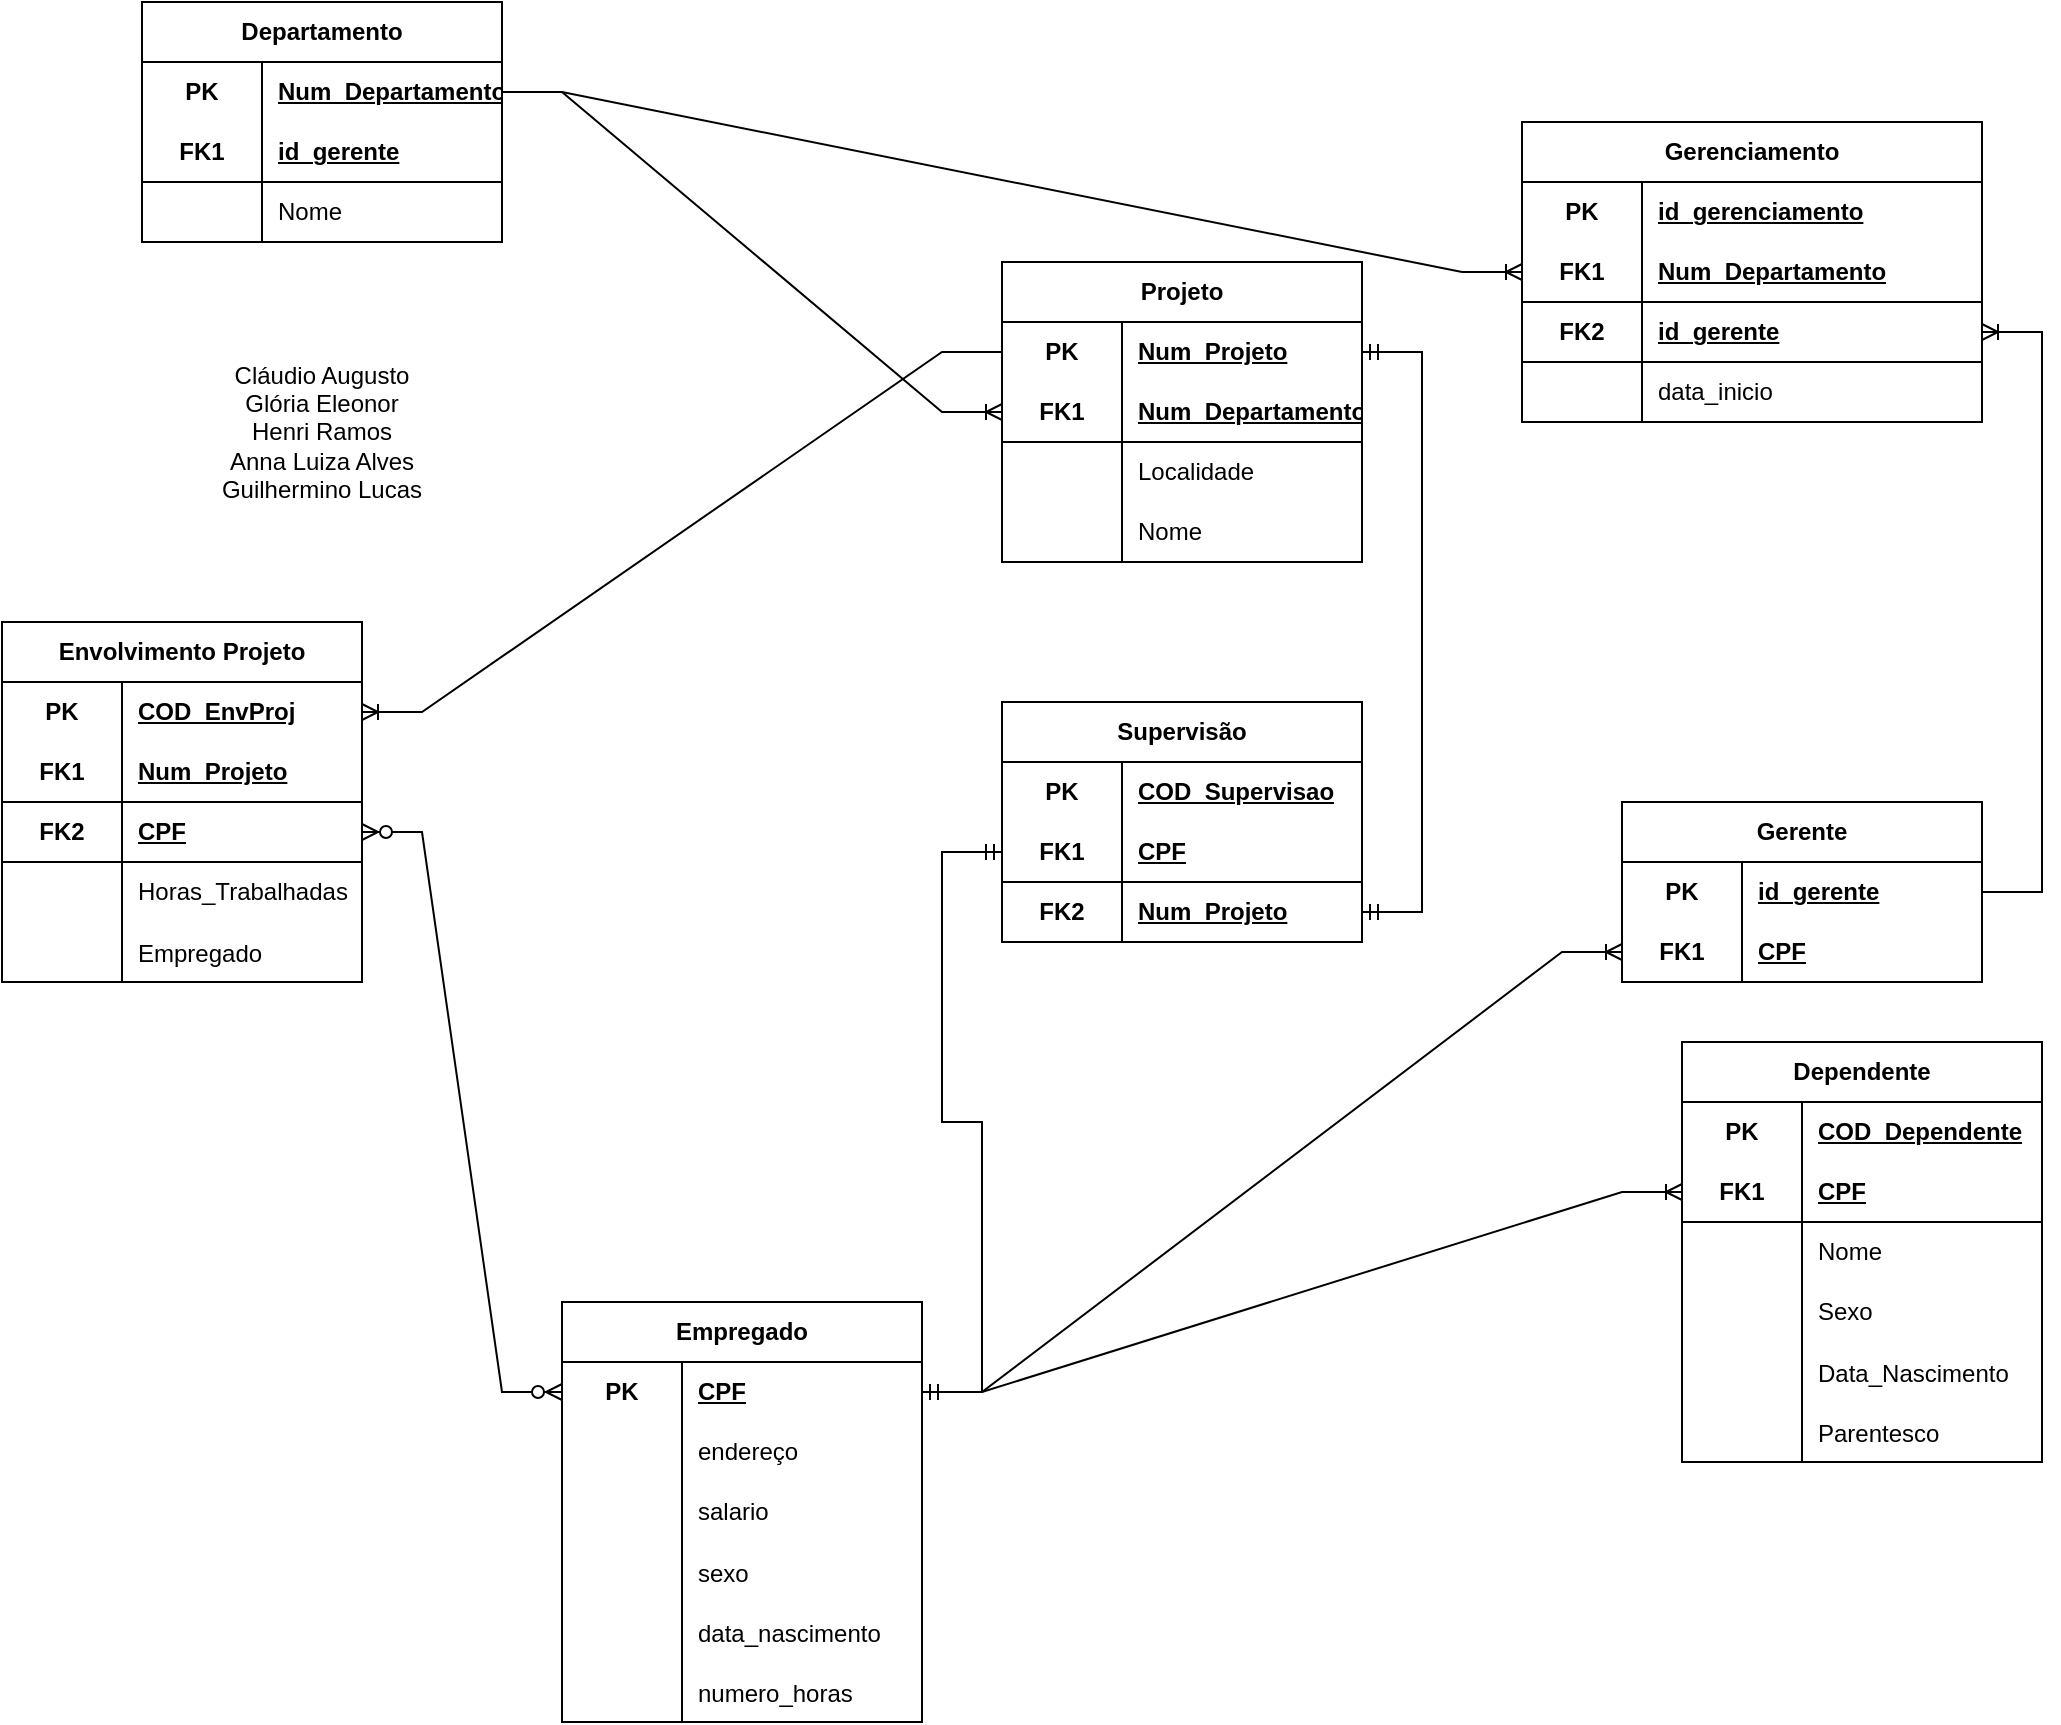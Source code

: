 <mxfile version="24.0.6" type="github">
  <diagram id="R2lEEEUBdFMjLlhIrx00" name="Page-1">
    <mxGraphModel dx="2156" dy="691" grid="1" gridSize="10" guides="1" tooltips="1" connect="1" arrows="1" fold="1" page="1" pageScale="1" pageWidth="850" pageHeight="1100" math="0" shadow="0" extFonts="Permanent Marker^https://fonts.googleapis.com/css?family=Permanent+Marker">
      <root>
        <mxCell id="0" />
        <mxCell id="1" parent="0" />
        <mxCell id="J7LUcV4hnZ9djf6erIbL-31" value="Empregado" style="shape=table;startSize=30;container=1;collapsible=1;childLayout=tableLayout;fixedRows=1;rowLines=0;fontStyle=1;align=center;resizeLast=1;html=1;whiteSpace=wrap;" parent="1" vertex="1">
          <mxGeometry x="80" y="680" width="180" height="210" as="geometry" />
        </mxCell>
        <mxCell id="J7LUcV4hnZ9djf6erIbL-32" value="" style="shape=tableRow;horizontal=0;startSize=0;swimlaneHead=0;swimlaneBody=0;fillColor=none;collapsible=0;dropTarget=0;points=[[0,0.5],[1,0.5]];portConstraint=eastwest;top=0;left=0;right=0;bottom=0;html=1;" parent="J7LUcV4hnZ9djf6erIbL-31" vertex="1">
          <mxGeometry y="30" width="180" height="30" as="geometry" />
        </mxCell>
        <mxCell id="J7LUcV4hnZ9djf6erIbL-33" value="PK" style="shape=partialRectangle;connectable=0;fillColor=none;top=0;left=0;bottom=0;right=0;fontStyle=1;overflow=hidden;html=1;whiteSpace=wrap;" parent="J7LUcV4hnZ9djf6erIbL-32" vertex="1">
          <mxGeometry width="60" height="30" as="geometry">
            <mxRectangle width="60" height="30" as="alternateBounds" />
          </mxGeometry>
        </mxCell>
        <mxCell id="J7LUcV4hnZ9djf6erIbL-34" value="CPF" style="shape=partialRectangle;connectable=0;fillColor=none;top=0;left=0;bottom=0;right=0;align=left;spacingLeft=6;fontStyle=5;overflow=hidden;html=1;whiteSpace=wrap;" parent="J7LUcV4hnZ9djf6erIbL-32" vertex="1">
          <mxGeometry x="60" width="120" height="30" as="geometry">
            <mxRectangle width="120" height="30" as="alternateBounds" />
          </mxGeometry>
        </mxCell>
        <mxCell id="J7LUcV4hnZ9djf6erIbL-38" value="" style="shape=tableRow;horizontal=0;startSize=0;swimlaneHead=0;swimlaneBody=0;fillColor=none;collapsible=0;dropTarget=0;points=[[0,0.5],[1,0.5]];portConstraint=eastwest;top=0;left=0;right=0;bottom=0;html=1;" parent="J7LUcV4hnZ9djf6erIbL-31" vertex="1">
          <mxGeometry y="60" width="180" height="30" as="geometry" />
        </mxCell>
        <mxCell id="J7LUcV4hnZ9djf6erIbL-39" value="" style="shape=partialRectangle;connectable=0;fillColor=none;top=0;left=0;bottom=0;right=0;editable=1;overflow=hidden;html=1;whiteSpace=wrap;" parent="J7LUcV4hnZ9djf6erIbL-38" vertex="1">
          <mxGeometry width="60" height="30" as="geometry">
            <mxRectangle width="60" height="30" as="alternateBounds" />
          </mxGeometry>
        </mxCell>
        <mxCell id="J7LUcV4hnZ9djf6erIbL-40" value="endereço" style="shape=partialRectangle;connectable=0;fillColor=none;top=0;left=0;bottom=0;right=0;align=left;spacingLeft=6;overflow=hidden;html=1;whiteSpace=wrap;" parent="J7LUcV4hnZ9djf6erIbL-38" vertex="1">
          <mxGeometry x="60" width="120" height="30" as="geometry">
            <mxRectangle width="120" height="30" as="alternateBounds" />
          </mxGeometry>
        </mxCell>
        <mxCell id="J7LUcV4hnZ9djf6erIbL-41" value="" style="shape=tableRow;horizontal=0;startSize=0;swimlaneHead=0;swimlaneBody=0;fillColor=none;collapsible=0;dropTarget=0;points=[[0,0.5],[1,0.5]];portConstraint=eastwest;top=0;left=0;right=0;bottom=0;html=1;" parent="J7LUcV4hnZ9djf6erIbL-31" vertex="1">
          <mxGeometry y="90" width="180" height="30" as="geometry" />
        </mxCell>
        <mxCell id="J7LUcV4hnZ9djf6erIbL-42" value="" style="shape=partialRectangle;connectable=0;fillColor=none;top=0;left=0;bottom=0;right=0;editable=1;overflow=hidden;html=1;whiteSpace=wrap;" parent="J7LUcV4hnZ9djf6erIbL-41" vertex="1">
          <mxGeometry width="60" height="30" as="geometry">
            <mxRectangle width="60" height="30" as="alternateBounds" />
          </mxGeometry>
        </mxCell>
        <mxCell id="J7LUcV4hnZ9djf6erIbL-43" value="salario" style="shape=partialRectangle;connectable=0;fillColor=none;top=0;left=0;bottom=0;right=0;align=left;spacingLeft=6;overflow=hidden;html=1;whiteSpace=wrap;" parent="J7LUcV4hnZ9djf6erIbL-41" vertex="1">
          <mxGeometry x="60" width="120" height="30" as="geometry">
            <mxRectangle width="120" height="30" as="alternateBounds" />
          </mxGeometry>
        </mxCell>
        <mxCell id="J7LUcV4hnZ9djf6erIbL-45" value="" style="shape=tableRow;horizontal=0;startSize=0;swimlaneHead=0;swimlaneBody=0;fillColor=none;collapsible=0;dropTarget=0;points=[[0,0.5],[1,0.5]];portConstraint=eastwest;top=0;left=0;right=0;bottom=0;" parent="J7LUcV4hnZ9djf6erIbL-31" vertex="1">
          <mxGeometry y="120" width="180" height="30" as="geometry" />
        </mxCell>
        <mxCell id="J7LUcV4hnZ9djf6erIbL-46" value="" style="shape=partialRectangle;connectable=0;fillColor=none;top=0;left=0;bottom=0;right=0;editable=1;overflow=hidden;" parent="J7LUcV4hnZ9djf6erIbL-45" vertex="1">
          <mxGeometry width="60" height="30" as="geometry">
            <mxRectangle width="60" height="30" as="alternateBounds" />
          </mxGeometry>
        </mxCell>
        <mxCell id="J7LUcV4hnZ9djf6erIbL-47" value="sexo" style="shape=partialRectangle;connectable=0;fillColor=none;top=0;left=0;bottom=0;right=0;align=left;spacingLeft=6;overflow=hidden;" parent="J7LUcV4hnZ9djf6erIbL-45" vertex="1">
          <mxGeometry x="60" width="120" height="30" as="geometry">
            <mxRectangle width="120" height="30" as="alternateBounds" />
          </mxGeometry>
        </mxCell>
        <mxCell id="J7LUcV4hnZ9djf6erIbL-49" value="" style="shape=tableRow;horizontal=0;startSize=0;swimlaneHead=0;swimlaneBody=0;fillColor=none;collapsible=0;dropTarget=0;points=[[0,0.5],[1,0.5]];portConstraint=eastwest;top=0;left=0;right=0;bottom=0;" parent="J7LUcV4hnZ9djf6erIbL-31" vertex="1">
          <mxGeometry y="150" width="180" height="30" as="geometry" />
        </mxCell>
        <mxCell id="J7LUcV4hnZ9djf6erIbL-50" value="" style="shape=partialRectangle;connectable=0;fillColor=none;top=0;left=0;bottom=0;right=0;editable=1;overflow=hidden;" parent="J7LUcV4hnZ9djf6erIbL-49" vertex="1">
          <mxGeometry width="60" height="30" as="geometry">
            <mxRectangle width="60" height="30" as="alternateBounds" />
          </mxGeometry>
        </mxCell>
        <mxCell id="J7LUcV4hnZ9djf6erIbL-51" value="data_nascimento" style="shape=partialRectangle;connectable=0;fillColor=none;top=0;left=0;bottom=0;right=0;align=left;spacingLeft=6;overflow=hidden;" parent="J7LUcV4hnZ9djf6erIbL-49" vertex="1">
          <mxGeometry x="60" width="120" height="30" as="geometry">
            <mxRectangle width="120" height="30" as="alternateBounds" />
          </mxGeometry>
        </mxCell>
        <mxCell id="J7LUcV4hnZ9djf6erIbL-52" value="" style="shape=tableRow;horizontal=0;startSize=0;swimlaneHead=0;swimlaneBody=0;fillColor=none;collapsible=0;dropTarget=0;points=[[0,0.5],[1,0.5]];portConstraint=eastwest;top=0;left=0;right=0;bottom=0;" parent="J7LUcV4hnZ9djf6erIbL-31" vertex="1">
          <mxGeometry y="180" width="180" height="30" as="geometry" />
        </mxCell>
        <mxCell id="J7LUcV4hnZ9djf6erIbL-53" value="" style="shape=partialRectangle;connectable=0;fillColor=none;top=0;left=0;bottom=0;right=0;editable=1;overflow=hidden;" parent="J7LUcV4hnZ9djf6erIbL-52" vertex="1">
          <mxGeometry width="60" height="30" as="geometry">
            <mxRectangle width="60" height="30" as="alternateBounds" />
          </mxGeometry>
        </mxCell>
        <mxCell id="J7LUcV4hnZ9djf6erIbL-54" value="numero_horas" style="shape=partialRectangle;connectable=0;fillColor=none;top=0;left=0;bottom=0;right=0;align=left;spacingLeft=6;overflow=hidden;" parent="J7LUcV4hnZ9djf6erIbL-52" vertex="1">
          <mxGeometry x="60" width="120" height="30" as="geometry">
            <mxRectangle width="120" height="30" as="alternateBounds" />
          </mxGeometry>
        </mxCell>
        <mxCell id="J7LUcV4hnZ9djf6erIbL-55" value="Envolvimento Projeto" style="shape=table;startSize=30;container=1;collapsible=1;childLayout=tableLayout;fixedRows=1;rowLines=0;fontStyle=1;align=center;resizeLast=1;html=1;whiteSpace=wrap;" parent="1" vertex="1">
          <mxGeometry x="-200" y="340" width="180" height="180" as="geometry" />
        </mxCell>
        <mxCell id="J7LUcV4hnZ9djf6erIbL-56" value="" style="shape=tableRow;horizontal=0;startSize=0;swimlaneHead=0;swimlaneBody=0;fillColor=none;collapsible=0;dropTarget=0;points=[[0,0.5],[1,0.5]];portConstraint=eastwest;top=0;left=0;right=0;bottom=0;html=1;" parent="J7LUcV4hnZ9djf6erIbL-55" vertex="1">
          <mxGeometry y="30" width="180" height="30" as="geometry" />
        </mxCell>
        <mxCell id="J7LUcV4hnZ9djf6erIbL-57" value="PK" style="shape=partialRectangle;connectable=0;fillColor=none;top=0;left=0;bottom=0;right=0;fontStyle=1;overflow=hidden;html=1;whiteSpace=wrap;" parent="J7LUcV4hnZ9djf6erIbL-56" vertex="1">
          <mxGeometry width="60" height="30" as="geometry">
            <mxRectangle width="60" height="30" as="alternateBounds" />
          </mxGeometry>
        </mxCell>
        <mxCell id="J7LUcV4hnZ9djf6erIbL-58" value="COD_EnvProj" style="shape=partialRectangle;connectable=0;fillColor=none;top=0;left=0;bottom=0;right=0;align=left;spacingLeft=6;fontStyle=5;overflow=hidden;html=1;whiteSpace=wrap;" parent="J7LUcV4hnZ9djf6erIbL-56" vertex="1">
          <mxGeometry x="60" width="120" height="30" as="geometry">
            <mxRectangle width="120" height="30" as="alternateBounds" />
          </mxGeometry>
        </mxCell>
        <mxCell id="J7LUcV4hnZ9djf6erIbL-59" value="" style="shape=tableRow;horizontal=0;startSize=0;swimlaneHead=0;swimlaneBody=0;fillColor=none;collapsible=0;dropTarget=0;points=[[0,0.5],[1,0.5]];portConstraint=eastwest;top=0;left=0;right=0;bottom=1;html=1;" parent="J7LUcV4hnZ9djf6erIbL-55" vertex="1">
          <mxGeometry y="60" width="180" height="30" as="geometry" />
        </mxCell>
        <mxCell id="J7LUcV4hnZ9djf6erIbL-60" value="FK1" style="shape=partialRectangle;connectable=0;fillColor=none;top=0;left=0;bottom=0;right=0;fontStyle=1;overflow=hidden;html=1;whiteSpace=wrap;" parent="J7LUcV4hnZ9djf6erIbL-59" vertex="1">
          <mxGeometry width="60" height="30" as="geometry">
            <mxRectangle width="60" height="30" as="alternateBounds" />
          </mxGeometry>
        </mxCell>
        <mxCell id="J7LUcV4hnZ9djf6erIbL-61" value="Num_Projeto" style="shape=partialRectangle;connectable=0;fillColor=none;top=0;left=0;bottom=0;right=0;align=left;spacingLeft=6;fontStyle=5;overflow=hidden;html=1;whiteSpace=wrap;" parent="J7LUcV4hnZ9djf6erIbL-59" vertex="1">
          <mxGeometry x="60" width="120" height="30" as="geometry">
            <mxRectangle width="120" height="30" as="alternateBounds" />
          </mxGeometry>
        </mxCell>
        <mxCell id="n7DkDvc0o71bSvbC_cq6-25" value="" style="shape=tableRow;horizontal=0;startSize=0;swimlaneHead=0;swimlaneBody=0;fillColor=none;collapsible=0;dropTarget=0;points=[[0,0.5],[1,0.5]];portConstraint=eastwest;top=0;left=0;right=0;bottom=1;" vertex="1" parent="J7LUcV4hnZ9djf6erIbL-55">
          <mxGeometry y="90" width="180" height="30" as="geometry" />
        </mxCell>
        <mxCell id="n7DkDvc0o71bSvbC_cq6-26" value="FK2" style="shape=partialRectangle;connectable=0;fillColor=none;top=0;left=0;bottom=0;right=0;fontStyle=1;overflow=hidden;whiteSpace=wrap;html=1;" vertex="1" parent="n7DkDvc0o71bSvbC_cq6-25">
          <mxGeometry width="60" height="30" as="geometry">
            <mxRectangle width="60" height="30" as="alternateBounds" />
          </mxGeometry>
        </mxCell>
        <mxCell id="n7DkDvc0o71bSvbC_cq6-27" value="CPF" style="shape=partialRectangle;connectable=0;fillColor=none;top=0;left=0;bottom=0;right=0;align=left;spacingLeft=6;fontStyle=5;overflow=hidden;whiteSpace=wrap;html=1;" vertex="1" parent="n7DkDvc0o71bSvbC_cq6-25">
          <mxGeometry x="60" width="120" height="30" as="geometry">
            <mxRectangle width="120" height="30" as="alternateBounds" />
          </mxGeometry>
        </mxCell>
        <mxCell id="J7LUcV4hnZ9djf6erIbL-62" value="" style="shape=tableRow;horizontal=0;startSize=0;swimlaneHead=0;swimlaneBody=0;fillColor=none;collapsible=0;dropTarget=0;points=[[0,0.5],[1,0.5]];portConstraint=eastwest;top=0;left=0;right=0;bottom=0;html=1;" parent="J7LUcV4hnZ9djf6erIbL-55" vertex="1">
          <mxGeometry y="120" width="180" height="30" as="geometry" />
        </mxCell>
        <mxCell id="J7LUcV4hnZ9djf6erIbL-63" value="" style="shape=partialRectangle;connectable=0;fillColor=none;top=0;left=0;bottom=0;right=0;editable=1;overflow=hidden;html=1;whiteSpace=wrap;" parent="J7LUcV4hnZ9djf6erIbL-62" vertex="1">
          <mxGeometry width="60" height="30" as="geometry">
            <mxRectangle width="60" height="30" as="alternateBounds" />
          </mxGeometry>
        </mxCell>
        <mxCell id="J7LUcV4hnZ9djf6erIbL-64" value="Horas_Trabalhadas" style="shape=partialRectangle;connectable=0;fillColor=none;top=0;left=0;bottom=0;right=0;align=left;spacingLeft=6;overflow=hidden;html=1;whiteSpace=wrap;" parent="J7LUcV4hnZ9djf6erIbL-62" vertex="1">
          <mxGeometry x="60" width="120" height="30" as="geometry">
            <mxRectangle width="120" height="30" as="alternateBounds" />
          </mxGeometry>
        </mxCell>
        <mxCell id="J7LUcV4hnZ9djf6erIbL-148" value="" style="shape=tableRow;horizontal=0;startSize=0;swimlaneHead=0;swimlaneBody=0;fillColor=none;collapsible=0;dropTarget=0;points=[[0,0.5],[1,0.5]];portConstraint=eastwest;top=0;left=0;right=0;bottom=0;" parent="J7LUcV4hnZ9djf6erIbL-55" vertex="1">
          <mxGeometry y="150" width="180" height="30" as="geometry" />
        </mxCell>
        <mxCell id="J7LUcV4hnZ9djf6erIbL-149" value="" style="shape=partialRectangle;connectable=0;fillColor=none;top=0;left=0;bottom=0;right=0;editable=1;overflow=hidden;" parent="J7LUcV4hnZ9djf6erIbL-148" vertex="1">
          <mxGeometry width="60" height="30" as="geometry">
            <mxRectangle width="60" height="30" as="alternateBounds" />
          </mxGeometry>
        </mxCell>
        <mxCell id="J7LUcV4hnZ9djf6erIbL-150" value="Empregado" style="shape=partialRectangle;connectable=0;fillColor=none;top=0;left=0;bottom=0;right=0;align=left;spacingLeft=6;overflow=hidden;" parent="J7LUcV4hnZ9djf6erIbL-148" vertex="1">
          <mxGeometry x="60" width="120" height="30" as="geometry">
            <mxRectangle width="120" height="30" as="alternateBounds" />
          </mxGeometry>
        </mxCell>
        <mxCell id="J7LUcV4hnZ9djf6erIbL-129" value="Projeto" style="shape=table;startSize=30;container=1;collapsible=1;childLayout=tableLayout;fixedRows=1;rowLines=0;fontStyle=1;align=center;resizeLast=1;html=1;whiteSpace=wrap;" parent="1" vertex="1">
          <mxGeometry x="300" y="160" width="180" height="150" as="geometry" />
        </mxCell>
        <mxCell id="J7LUcV4hnZ9djf6erIbL-130" value="" style="shape=tableRow;horizontal=0;startSize=0;swimlaneHead=0;swimlaneBody=0;fillColor=none;collapsible=0;dropTarget=0;points=[[0,0.5],[1,0.5]];portConstraint=eastwest;top=0;left=0;right=0;bottom=0;html=1;" parent="J7LUcV4hnZ9djf6erIbL-129" vertex="1">
          <mxGeometry y="30" width="180" height="30" as="geometry" />
        </mxCell>
        <mxCell id="J7LUcV4hnZ9djf6erIbL-131" value="PK" style="shape=partialRectangle;connectable=0;fillColor=none;top=0;left=0;bottom=0;right=0;fontStyle=1;overflow=hidden;html=1;whiteSpace=wrap;" parent="J7LUcV4hnZ9djf6erIbL-130" vertex="1">
          <mxGeometry width="60" height="30" as="geometry">
            <mxRectangle width="60" height="30" as="alternateBounds" />
          </mxGeometry>
        </mxCell>
        <mxCell id="J7LUcV4hnZ9djf6erIbL-132" value="Num_Projeto" style="shape=partialRectangle;connectable=0;fillColor=none;top=0;left=0;bottom=0;right=0;align=left;spacingLeft=6;fontStyle=5;overflow=hidden;html=1;whiteSpace=wrap;" parent="J7LUcV4hnZ9djf6erIbL-130" vertex="1">
          <mxGeometry x="60" width="120" height="30" as="geometry">
            <mxRectangle width="120" height="30" as="alternateBounds" />
          </mxGeometry>
        </mxCell>
        <mxCell id="J7LUcV4hnZ9djf6erIbL-133" value="" style="shape=tableRow;horizontal=0;startSize=0;swimlaneHead=0;swimlaneBody=0;fillColor=none;collapsible=0;dropTarget=0;points=[[0,0.5],[1,0.5]];portConstraint=eastwest;top=0;left=0;right=0;bottom=1;html=1;" parent="J7LUcV4hnZ9djf6erIbL-129" vertex="1">
          <mxGeometry y="60" width="180" height="30" as="geometry" />
        </mxCell>
        <mxCell id="J7LUcV4hnZ9djf6erIbL-134" value="FK1" style="shape=partialRectangle;connectable=0;fillColor=none;top=0;left=0;bottom=0;right=0;fontStyle=1;overflow=hidden;html=1;whiteSpace=wrap;" parent="J7LUcV4hnZ9djf6erIbL-133" vertex="1">
          <mxGeometry width="60" height="30" as="geometry">
            <mxRectangle width="60" height="30" as="alternateBounds" />
          </mxGeometry>
        </mxCell>
        <mxCell id="J7LUcV4hnZ9djf6erIbL-135" value="Num_Departamento" style="shape=partialRectangle;connectable=0;fillColor=none;top=0;left=0;bottom=0;right=0;align=left;spacingLeft=6;fontStyle=5;overflow=hidden;html=1;whiteSpace=wrap;" parent="J7LUcV4hnZ9djf6erIbL-133" vertex="1">
          <mxGeometry x="60" width="120" height="30" as="geometry">
            <mxRectangle width="120" height="30" as="alternateBounds" />
          </mxGeometry>
        </mxCell>
        <mxCell id="J7LUcV4hnZ9djf6erIbL-136" value="" style="shape=tableRow;horizontal=0;startSize=0;swimlaneHead=0;swimlaneBody=0;fillColor=none;collapsible=0;dropTarget=0;points=[[0,0.5],[1,0.5]];portConstraint=eastwest;top=0;left=0;right=0;bottom=0;html=1;" parent="J7LUcV4hnZ9djf6erIbL-129" vertex="1">
          <mxGeometry y="90" width="180" height="30" as="geometry" />
        </mxCell>
        <mxCell id="J7LUcV4hnZ9djf6erIbL-137" value="" style="shape=partialRectangle;connectable=0;fillColor=none;top=0;left=0;bottom=0;right=0;editable=1;overflow=hidden;html=1;whiteSpace=wrap;" parent="J7LUcV4hnZ9djf6erIbL-136" vertex="1">
          <mxGeometry width="60" height="30" as="geometry">
            <mxRectangle width="60" height="30" as="alternateBounds" />
          </mxGeometry>
        </mxCell>
        <mxCell id="J7LUcV4hnZ9djf6erIbL-138" value="Localidade" style="shape=partialRectangle;connectable=0;fillColor=none;top=0;left=0;bottom=0;right=0;align=left;spacingLeft=6;overflow=hidden;html=1;whiteSpace=wrap;" parent="J7LUcV4hnZ9djf6erIbL-136" vertex="1">
          <mxGeometry x="60" width="120" height="30" as="geometry">
            <mxRectangle width="120" height="30" as="alternateBounds" />
          </mxGeometry>
        </mxCell>
        <mxCell id="J7LUcV4hnZ9djf6erIbL-139" value="" style="shape=tableRow;horizontal=0;startSize=0;swimlaneHead=0;swimlaneBody=0;fillColor=none;collapsible=0;dropTarget=0;points=[[0,0.5],[1,0.5]];portConstraint=eastwest;top=0;left=0;right=0;bottom=0;html=1;" parent="J7LUcV4hnZ9djf6erIbL-129" vertex="1">
          <mxGeometry y="120" width="180" height="30" as="geometry" />
        </mxCell>
        <mxCell id="J7LUcV4hnZ9djf6erIbL-140" value="" style="shape=partialRectangle;connectable=0;fillColor=none;top=0;left=0;bottom=0;right=0;editable=1;overflow=hidden;html=1;whiteSpace=wrap;" parent="J7LUcV4hnZ9djf6erIbL-139" vertex="1">
          <mxGeometry width="60" height="30" as="geometry">
            <mxRectangle width="60" height="30" as="alternateBounds" />
          </mxGeometry>
        </mxCell>
        <mxCell id="J7LUcV4hnZ9djf6erIbL-141" value="Nome" style="shape=partialRectangle;connectable=0;fillColor=none;top=0;left=0;bottom=0;right=0;align=left;spacingLeft=6;overflow=hidden;html=1;whiteSpace=wrap;" parent="J7LUcV4hnZ9djf6erIbL-139" vertex="1">
          <mxGeometry x="60" width="120" height="30" as="geometry">
            <mxRectangle width="120" height="30" as="alternateBounds" />
          </mxGeometry>
        </mxCell>
        <mxCell id="J7LUcV4hnZ9djf6erIbL-142" value="" style="edgeStyle=entityRelationEdgeStyle;fontSize=12;html=1;endArrow=ERoneToMany;rounded=0;exitX=1;exitY=0.5;exitDx=0;exitDy=0;" parent="1" source="J7LUcV4hnZ9djf6erIbL-191" target="J7LUcV4hnZ9djf6erIbL-133" edge="1">
          <mxGeometry width="100" height="100" relative="1" as="geometry">
            <mxPoint x="220" y="105" as="sourcePoint" />
            <mxPoint x="500" y="290" as="targetPoint" />
          </mxGeometry>
        </mxCell>
        <mxCell id="J7LUcV4hnZ9djf6erIbL-151" value="" style="edgeStyle=entityRelationEdgeStyle;fontSize=12;html=1;endArrow=ERoneToMany;rounded=0;exitX=0;exitY=0.5;exitDx=0;exitDy=0;entryX=1;entryY=0.5;entryDx=0;entryDy=0;" parent="1" source="J7LUcV4hnZ9djf6erIbL-130" target="J7LUcV4hnZ9djf6erIbL-56" edge="1">
          <mxGeometry width="100" height="100" relative="1" as="geometry">
            <mxPoint x="400" y="520" as="sourcePoint" />
            <mxPoint x="90" y="360" as="targetPoint" />
            <Array as="points">
              <mxPoint x="250" y="440" />
              <mxPoint x="130" y="390" />
            </Array>
          </mxGeometry>
        </mxCell>
        <mxCell id="J7LUcV4hnZ9djf6erIbL-153" value="Gerente" style="shape=table;startSize=30;container=1;collapsible=1;childLayout=tableLayout;fixedRows=1;rowLines=0;fontStyle=1;align=center;resizeLast=1;html=1;whiteSpace=wrap;" parent="1" vertex="1">
          <mxGeometry x="610" y="430" width="180" height="90" as="geometry" />
        </mxCell>
        <mxCell id="J7LUcV4hnZ9djf6erIbL-154" value="" style="shape=tableRow;horizontal=0;startSize=0;swimlaneHead=0;swimlaneBody=0;fillColor=none;collapsible=0;dropTarget=0;points=[[0,0.5],[1,0.5]];portConstraint=eastwest;top=0;left=0;right=0;bottom=0;html=1;" parent="J7LUcV4hnZ9djf6erIbL-153" vertex="1">
          <mxGeometry y="30" width="180" height="30" as="geometry" />
        </mxCell>
        <mxCell id="J7LUcV4hnZ9djf6erIbL-155" value="PK" style="shape=partialRectangle;connectable=0;fillColor=none;top=0;left=0;bottom=0;right=0;fontStyle=1;overflow=hidden;html=1;whiteSpace=wrap;" parent="J7LUcV4hnZ9djf6erIbL-154" vertex="1">
          <mxGeometry width="60" height="30" as="geometry">
            <mxRectangle width="60" height="30" as="alternateBounds" />
          </mxGeometry>
        </mxCell>
        <mxCell id="J7LUcV4hnZ9djf6erIbL-156" value="id_gerente" style="shape=partialRectangle;connectable=0;fillColor=none;top=0;left=0;bottom=0;right=0;align=left;spacingLeft=6;fontStyle=5;overflow=hidden;html=1;whiteSpace=wrap;" parent="J7LUcV4hnZ9djf6erIbL-154" vertex="1">
          <mxGeometry x="60" width="120" height="30" as="geometry">
            <mxRectangle width="120" height="30" as="alternateBounds" />
          </mxGeometry>
        </mxCell>
        <mxCell id="J7LUcV4hnZ9djf6erIbL-157" value="" style="shape=tableRow;horizontal=0;startSize=0;swimlaneHead=0;swimlaneBody=0;fillColor=none;collapsible=0;dropTarget=0;points=[[0,0.5],[1,0.5]];portConstraint=eastwest;top=0;left=0;right=0;bottom=1;html=1;" parent="J7LUcV4hnZ9djf6erIbL-153" vertex="1">
          <mxGeometry y="60" width="180" height="30" as="geometry" />
        </mxCell>
        <mxCell id="J7LUcV4hnZ9djf6erIbL-158" value="FK1" style="shape=partialRectangle;connectable=0;fillColor=none;top=0;left=0;bottom=0;right=0;fontStyle=1;overflow=hidden;html=1;whiteSpace=wrap;" parent="J7LUcV4hnZ9djf6erIbL-157" vertex="1">
          <mxGeometry width="60" height="30" as="geometry">
            <mxRectangle width="60" height="30" as="alternateBounds" />
          </mxGeometry>
        </mxCell>
        <mxCell id="J7LUcV4hnZ9djf6erIbL-159" value="CPF" style="shape=partialRectangle;connectable=0;fillColor=none;top=0;left=0;bottom=0;right=0;align=left;spacingLeft=6;fontStyle=5;overflow=hidden;html=1;whiteSpace=wrap;" parent="J7LUcV4hnZ9djf6erIbL-157" vertex="1">
          <mxGeometry x="60" width="120" height="30" as="geometry">
            <mxRectangle width="120" height="30" as="alternateBounds" />
          </mxGeometry>
        </mxCell>
        <mxCell id="J7LUcV4hnZ9djf6erIbL-166" value="Dependente" style="shape=table;startSize=30;container=1;collapsible=1;childLayout=tableLayout;fixedRows=1;rowLines=0;fontStyle=1;align=center;resizeLast=1;html=1;whiteSpace=wrap;" parent="1" vertex="1">
          <mxGeometry x="640" y="550" width="180" height="210" as="geometry" />
        </mxCell>
        <mxCell id="J7LUcV4hnZ9djf6erIbL-167" value="" style="shape=tableRow;horizontal=0;startSize=0;swimlaneHead=0;swimlaneBody=0;fillColor=none;collapsible=0;dropTarget=0;points=[[0,0.5],[1,0.5]];portConstraint=eastwest;top=0;left=0;right=0;bottom=0;html=1;" parent="J7LUcV4hnZ9djf6erIbL-166" vertex="1">
          <mxGeometry y="30" width="180" height="30" as="geometry" />
        </mxCell>
        <mxCell id="J7LUcV4hnZ9djf6erIbL-168" value="PK" style="shape=partialRectangle;connectable=0;fillColor=none;top=0;left=0;bottom=0;right=0;fontStyle=1;overflow=hidden;html=1;whiteSpace=wrap;" parent="J7LUcV4hnZ9djf6erIbL-167" vertex="1">
          <mxGeometry width="60" height="30" as="geometry">
            <mxRectangle width="60" height="30" as="alternateBounds" />
          </mxGeometry>
        </mxCell>
        <mxCell id="J7LUcV4hnZ9djf6erIbL-169" value="COD_Dependente" style="shape=partialRectangle;connectable=0;fillColor=none;top=0;left=0;bottom=0;right=0;align=left;spacingLeft=6;fontStyle=5;overflow=hidden;html=1;whiteSpace=wrap;" parent="J7LUcV4hnZ9djf6erIbL-167" vertex="1">
          <mxGeometry x="60" width="120" height="30" as="geometry">
            <mxRectangle width="120" height="30" as="alternateBounds" />
          </mxGeometry>
        </mxCell>
        <mxCell id="J7LUcV4hnZ9djf6erIbL-170" value="" style="shape=tableRow;horizontal=0;startSize=0;swimlaneHead=0;swimlaneBody=0;fillColor=none;collapsible=0;dropTarget=0;points=[[0,0.5],[1,0.5]];portConstraint=eastwest;top=0;left=0;right=0;bottom=1;html=1;" parent="J7LUcV4hnZ9djf6erIbL-166" vertex="1">
          <mxGeometry y="60" width="180" height="30" as="geometry" />
        </mxCell>
        <mxCell id="J7LUcV4hnZ9djf6erIbL-171" value="FK1" style="shape=partialRectangle;connectable=0;fillColor=none;top=0;left=0;bottom=0;right=0;fontStyle=1;overflow=hidden;html=1;whiteSpace=wrap;" parent="J7LUcV4hnZ9djf6erIbL-170" vertex="1">
          <mxGeometry width="60" height="30" as="geometry">
            <mxRectangle width="60" height="30" as="alternateBounds" />
          </mxGeometry>
        </mxCell>
        <mxCell id="J7LUcV4hnZ9djf6erIbL-172" value="CPF" style="shape=partialRectangle;connectable=0;fillColor=none;top=0;left=0;bottom=0;right=0;align=left;spacingLeft=6;fontStyle=5;overflow=hidden;html=1;whiteSpace=wrap;" parent="J7LUcV4hnZ9djf6erIbL-170" vertex="1">
          <mxGeometry x="60" width="120" height="30" as="geometry">
            <mxRectangle width="120" height="30" as="alternateBounds" />
          </mxGeometry>
        </mxCell>
        <mxCell id="J7LUcV4hnZ9djf6erIbL-173" value="" style="shape=tableRow;horizontal=0;startSize=0;swimlaneHead=0;swimlaneBody=0;fillColor=none;collapsible=0;dropTarget=0;points=[[0,0.5],[1,0.5]];portConstraint=eastwest;top=0;left=0;right=0;bottom=0;html=1;" parent="J7LUcV4hnZ9djf6erIbL-166" vertex="1">
          <mxGeometry y="90" width="180" height="30" as="geometry" />
        </mxCell>
        <mxCell id="J7LUcV4hnZ9djf6erIbL-174" value="" style="shape=partialRectangle;connectable=0;fillColor=none;top=0;left=0;bottom=0;right=0;editable=1;overflow=hidden;html=1;whiteSpace=wrap;" parent="J7LUcV4hnZ9djf6erIbL-173" vertex="1">
          <mxGeometry width="60" height="30" as="geometry">
            <mxRectangle width="60" height="30" as="alternateBounds" />
          </mxGeometry>
        </mxCell>
        <mxCell id="J7LUcV4hnZ9djf6erIbL-175" value="Nome" style="shape=partialRectangle;connectable=0;fillColor=none;top=0;left=0;bottom=0;right=0;align=left;spacingLeft=6;overflow=hidden;html=1;whiteSpace=wrap;" parent="J7LUcV4hnZ9djf6erIbL-173" vertex="1">
          <mxGeometry x="60" width="120" height="30" as="geometry">
            <mxRectangle width="120" height="30" as="alternateBounds" />
          </mxGeometry>
        </mxCell>
        <mxCell id="J7LUcV4hnZ9djf6erIbL-176" value="" style="shape=tableRow;horizontal=0;startSize=0;swimlaneHead=0;swimlaneBody=0;fillColor=none;collapsible=0;dropTarget=0;points=[[0,0.5],[1,0.5]];portConstraint=eastwest;top=0;left=0;right=0;bottom=0;html=1;" parent="J7LUcV4hnZ9djf6erIbL-166" vertex="1">
          <mxGeometry y="120" width="180" height="30" as="geometry" />
        </mxCell>
        <mxCell id="J7LUcV4hnZ9djf6erIbL-177" value="" style="shape=partialRectangle;connectable=0;fillColor=none;top=0;left=0;bottom=0;right=0;editable=1;overflow=hidden;html=1;whiteSpace=wrap;" parent="J7LUcV4hnZ9djf6erIbL-176" vertex="1">
          <mxGeometry width="60" height="30" as="geometry">
            <mxRectangle width="60" height="30" as="alternateBounds" />
          </mxGeometry>
        </mxCell>
        <mxCell id="J7LUcV4hnZ9djf6erIbL-178" value="Sexo" style="shape=partialRectangle;connectable=0;fillColor=none;top=0;left=0;bottom=0;right=0;align=left;spacingLeft=6;overflow=hidden;html=1;whiteSpace=wrap;" parent="J7LUcV4hnZ9djf6erIbL-176" vertex="1">
          <mxGeometry x="60" width="120" height="30" as="geometry">
            <mxRectangle width="120" height="30" as="alternateBounds" />
          </mxGeometry>
        </mxCell>
        <mxCell id="J7LUcV4hnZ9djf6erIbL-180" value="" style="shape=tableRow;horizontal=0;startSize=0;swimlaneHead=0;swimlaneBody=0;fillColor=none;collapsible=0;dropTarget=0;points=[[0,0.5],[1,0.5]];portConstraint=eastwest;top=0;left=0;right=0;bottom=0;" parent="J7LUcV4hnZ9djf6erIbL-166" vertex="1">
          <mxGeometry y="150" width="180" height="30" as="geometry" />
        </mxCell>
        <mxCell id="J7LUcV4hnZ9djf6erIbL-181" value="" style="shape=partialRectangle;connectable=0;fillColor=none;top=0;left=0;bottom=0;right=0;editable=1;overflow=hidden;" parent="J7LUcV4hnZ9djf6erIbL-180" vertex="1">
          <mxGeometry width="60" height="30" as="geometry">
            <mxRectangle width="60" height="30" as="alternateBounds" />
          </mxGeometry>
        </mxCell>
        <mxCell id="J7LUcV4hnZ9djf6erIbL-182" value="Data_Nascimento" style="shape=partialRectangle;connectable=0;fillColor=none;top=0;left=0;bottom=0;right=0;align=left;spacingLeft=6;overflow=hidden;" parent="J7LUcV4hnZ9djf6erIbL-180" vertex="1">
          <mxGeometry x="60" width="120" height="30" as="geometry">
            <mxRectangle width="120" height="30" as="alternateBounds" />
          </mxGeometry>
        </mxCell>
        <mxCell id="J7LUcV4hnZ9djf6erIbL-184" value="" style="shape=tableRow;horizontal=0;startSize=0;swimlaneHead=0;swimlaneBody=0;fillColor=none;collapsible=0;dropTarget=0;points=[[0,0.5],[1,0.5]];portConstraint=eastwest;top=0;left=0;right=0;bottom=0;" parent="J7LUcV4hnZ9djf6erIbL-166" vertex="1">
          <mxGeometry y="180" width="180" height="30" as="geometry" />
        </mxCell>
        <mxCell id="J7LUcV4hnZ9djf6erIbL-185" value="" style="shape=partialRectangle;connectable=0;fillColor=none;top=0;left=0;bottom=0;right=0;editable=1;overflow=hidden;" parent="J7LUcV4hnZ9djf6erIbL-184" vertex="1">
          <mxGeometry width="60" height="30" as="geometry">
            <mxRectangle width="60" height="30" as="alternateBounds" />
          </mxGeometry>
        </mxCell>
        <mxCell id="J7LUcV4hnZ9djf6erIbL-186" value="Parentesco" style="shape=partialRectangle;connectable=0;fillColor=none;top=0;left=0;bottom=0;right=0;align=left;spacingLeft=6;overflow=hidden;" parent="J7LUcV4hnZ9djf6erIbL-184" vertex="1">
          <mxGeometry x="60" width="120" height="30" as="geometry">
            <mxRectangle width="120" height="30" as="alternateBounds" />
          </mxGeometry>
        </mxCell>
        <mxCell id="J7LUcV4hnZ9djf6erIbL-187" value="" style="edgeStyle=entityRelationEdgeStyle;fontSize=12;html=1;endArrow=ERoneToMany;rounded=0;exitX=1;exitY=0.5;exitDx=0;exitDy=0;entryX=0;entryY=0.5;entryDx=0;entryDy=0;" parent="1" source="J7LUcV4hnZ9djf6erIbL-32" target="J7LUcV4hnZ9djf6erIbL-170" edge="1">
          <mxGeometry width="100" height="100" relative="1" as="geometry">
            <mxPoint x="400" y="760" as="sourcePoint" />
            <mxPoint x="500" y="660" as="targetPoint" />
          </mxGeometry>
        </mxCell>
        <mxCell id="J7LUcV4hnZ9djf6erIbL-189" value="" style="edgeStyle=entityRelationEdgeStyle;fontSize=12;html=1;endArrow=ERoneToMany;rounded=0;exitX=1;exitY=0.5;exitDx=0;exitDy=0;entryX=0;entryY=0.5;entryDx=0;entryDy=0;" parent="1" source="J7LUcV4hnZ9djf6erIbL-32" target="J7LUcV4hnZ9djf6erIbL-157" edge="1">
          <mxGeometry width="100" height="100" relative="1" as="geometry">
            <mxPoint x="400" y="640" as="sourcePoint" />
            <mxPoint x="650" y="480" as="targetPoint" />
          </mxGeometry>
        </mxCell>
        <mxCell id="J7LUcV4hnZ9djf6erIbL-190" value="Departamento" style="shape=table;startSize=30;container=1;collapsible=1;childLayout=tableLayout;fixedRows=1;rowLines=0;fontStyle=1;align=center;resizeLast=1;html=1;whiteSpace=wrap;" parent="1" vertex="1">
          <mxGeometry x="-130" y="30" width="180" height="120" as="geometry" />
        </mxCell>
        <mxCell id="J7LUcV4hnZ9djf6erIbL-191" value="" style="shape=tableRow;horizontal=0;startSize=0;swimlaneHead=0;swimlaneBody=0;fillColor=none;collapsible=0;dropTarget=0;points=[[0,0.5],[1,0.5]];portConstraint=eastwest;top=0;left=0;right=0;bottom=0;html=1;" parent="J7LUcV4hnZ9djf6erIbL-190" vertex="1">
          <mxGeometry y="30" width="180" height="30" as="geometry" />
        </mxCell>
        <mxCell id="J7LUcV4hnZ9djf6erIbL-192" value="PK" style="shape=partialRectangle;connectable=0;fillColor=none;top=0;left=0;bottom=0;right=0;fontStyle=1;overflow=hidden;html=1;whiteSpace=wrap;" parent="J7LUcV4hnZ9djf6erIbL-191" vertex="1">
          <mxGeometry width="60" height="30" as="geometry">
            <mxRectangle width="60" height="30" as="alternateBounds" />
          </mxGeometry>
        </mxCell>
        <mxCell id="J7LUcV4hnZ9djf6erIbL-193" value="Num_Departamento" style="shape=partialRectangle;connectable=0;fillColor=none;top=0;left=0;bottom=0;right=0;align=left;spacingLeft=6;fontStyle=5;overflow=hidden;html=1;whiteSpace=wrap;" parent="J7LUcV4hnZ9djf6erIbL-191" vertex="1">
          <mxGeometry x="60" width="120" height="30" as="geometry">
            <mxRectangle width="120" height="30" as="alternateBounds" />
          </mxGeometry>
        </mxCell>
        <mxCell id="J7LUcV4hnZ9djf6erIbL-194" value="" style="shape=tableRow;horizontal=0;startSize=0;swimlaneHead=0;swimlaneBody=0;fillColor=none;collapsible=0;dropTarget=0;points=[[0,0.5],[1,0.5]];portConstraint=eastwest;top=0;left=0;right=0;bottom=1;html=1;" parent="J7LUcV4hnZ9djf6erIbL-190" vertex="1">
          <mxGeometry y="60" width="180" height="30" as="geometry" />
        </mxCell>
        <mxCell id="J7LUcV4hnZ9djf6erIbL-195" value="FK1" style="shape=partialRectangle;connectable=0;fillColor=none;top=0;left=0;bottom=0;right=0;fontStyle=1;overflow=hidden;html=1;whiteSpace=wrap;" parent="J7LUcV4hnZ9djf6erIbL-194" vertex="1">
          <mxGeometry width="60" height="30" as="geometry">
            <mxRectangle width="60" height="30" as="alternateBounds" />
          </mxGeometry>
        </mxCell>
        <mxCell id="J7LUcV4hnZ9djf6erIbL-196" value="id_gerente" style="shape=partialRectangle;connectable=0;fillColor=none;top=0;left=0;bottom=0;right=0;align=left;spacingLeft=6;fontStyle=5;overflow=hidden;html=1;whiteSpace=wrap;" parent="J7LUcV4hnZ9djf6erIbL-194" vertex="1">
          <mxGeometry x="60" width="120" height="30" as="geometry">
            <mxRectangle width="120" height="30" as="alternateBounds" />
          </mxGeometry>
        </mxCell>
        <mxCell id="J7LUcV4hnZ9djf6erIbL-197" value="" style="shape=tableRow;horizontal=0;startSize=0;swimlaneHead=0;swimlaneBody=0;fillColor=none;collapsible=0;dropTarget=0;points=[[0,0.5],[1,0.5]];portConstraint=eastwest;top=0;left=0;right=0;bottom=0;html=1;" parent="J7LUcV4hnZ9djf6erIbL-190" vertex="1">
          <mxGeometry y="90" width="180" height="30" as="geometry" />
        </mxCell>
        <mxCell id="J7LUcV4hnZ9djf6erIbL-198" value="" style="shape=partialRectangle;connectable=0;fillColor=none;top=0;left=0;bottom=0;right=0;editable=1;overflow=hidden;html=1;whiteSpace=wrap;" parent="J7LUcV4hnZ9djf6erIbL-197" vertex="1">
          <mxGeometry width="60" height="30" as="geometry">
            <mxRectangle width="60" height="30" as="alternateBounds" />
          </mxGeometry>
        </mxCell>
        <mxCell id="J7LUcV4hnZ9djf6erIbL-199" value="Nome" style="shape=partialRectangle;connectable=0;fillColor=none;top=0;left=0;bottom=0;right=0;align=left;spacingLeft=6;overflow=hidden;html=1;whiteSpace=wrap;" parent="J7LUcV4hnZ9djf6erIbL-197" vertex="1">
          <mxGeometry x="60" width="120" height="30" as="geometry">
            <mxRectangle width="120" height="30" as="alternateBounds" />
          </mxGeometry>
        </mxCell>
        <mxCell id="J7LUcV4hnZ9djf6erIbL-204" value="Gerenciamento" style="shape=table;startSize=30;container=1;collapsible=1;childLayout=tableLayout;fixedRows=1;rowLines=0;fontStyle=1;align=center;resizeLast=1;html=1;whiteSpace=wrap;" parent="1" vertex="1">
          <mxGeometry x="560" y="90" width="230" height="150" as="geometry" />
        </mxCell>
        <mxCell id="J7LUcV4hnZ9djf6erIbL-205" value="" style="shape=tableRow;horizontal=0;startSize=0;swimlaneHead=0;swimlaneBody=0;fillColor=none;collapsible=0;dropTarget=0;points=[[0,0.5],[1,0.5]];portConstraint=eastwest;top=0;left=0;right=0;bottom=0;html=1;" parent="J7LUcV4hnZ9djf6erIbL-204" vertex="1">
          <mxGeometry y="30" width="230" height="30" as="geometry" />
        </mxCell>
        <mxCell id="J7LUcV4hnZ9djf6erIbL-206" value="PK" style="shape=partialRectangle;connectable=0;fillColor=none;top=0;left=0;bottom=0;right=0;fontStyle=1;overflow=hidden;html=1;whiteSpace=wrap;" parent="J7LUcV4hnZ9djf6erIbL-205" vertex="1">
          <mxGeometry width="60" height="30" as="geometry">
            <mxRectangle width="60" height="30" as="alternateBounds" />
          </mxGeometry>
        </mxCell>
        <mxCell id="J7LUcV4hnZ9djf6erIbL-207" value="id_gerenciamento" style="shape=partialRectangle;connectable=0;fillColor=none;top=0;left=0;bottom=0;right=0;align=left;spacingLeft=6;fontStyle=5;overflow=hidden;html=1;whiteSpace=wrap;" parent="J7LUcV4hnZ9djf6erIbL-205" vertex="1">
          <mxGeometry x="60" width="170" height="30" as="geometry">
            <mxRectangle width="170" height="30" as="alternateBounds" />
          </mxGeometry>
        </mxCell>
        <mxCell id="J7LUcV4hnZ9djf6erIbL-208" value="" style="shape=tableRow;horizontal=0;startSize=0;swimlaneHead=0;swimlaneBody=0;fillColor=none;collapsible=0;dropTarget=0;points=[[0,0.5],[1,0.5]];portConstraint=eastwest;top=0;left=0;right=0;bottom=1;html=1;" parent="J7LUcV4hnZ9djf6erIbL-204" vertex="1">
          <mxGeometry y="60" width="230" height="30" as="geometry" />
        </mxCell>
        <mxCell id="J7LUcV4hnZ9djf6erIbL-209" value="FK1" style="shape=partialRectangle;connectable=0;fillColor=none;top=0;left=0;bottom=0;right=0;fontStyle=1;overflow=hidden;html=1;whiteSpace=wrap;" parent="J7LUcV4hnZ9djf6erIbL-208" vertex="1">
          <mxGeometry width="60" height="30" as="geometry">
            <mxRectangle width="60" height="30" as="alternateBounds" />
          </mxGeometry>
        </mxCell>
        <mxCell id="J7LUcV4hnZ9djf6erIbL-210" value="Num_Departamento" style="shape=partialRectangle;connectable=0;fillColor=none;top=0;left=0;bottom=0;right=0;align=left;spacingLeft=6;fontStyle=5;overflow=hidden;html=1;whiteSpace=wrap;" parent="J7LUcV4hnZ9djf6erIbL-208" vertex="1">
          <mxGeometry x="60" width="170" height="30" as="geometry">
            <mxRectangle width="170" height="30" as="alternateBounds" />
          </mxGeometry>
        </mxCell>
        <mxCell id="J7LUcV4hnZ9djf6erIbL-217" value="" style="shape=tableRow;horizontal=0;startSize=0;swimlaneHead=0;swimlaneBody=0;fillColor=none;collapsible=0;dropTarget=0;points=[[0,0.5],[1,0.5]];portConstraint=eastwest;top=0;left=0;right=0;bottom=1;" parent="J7LUcV4hnZ9djf6erIbL-204" vertex="1">
          <mxGeometry y="90" width="230" height="30" as="geometry" />
        </mxCell>
        <mxCell id="J7LUcV4hnZ9djf6erIbL-218" value="FK2" style="shape=partialRectangle;connectable=0;fillColor=none;top=0;left=0;bottom=0;right=0;fontStyle=1;overflow=hidden;whiteSpace=wrap;html=1;" parent="J7LUcV4hnZ9djf6erIbL-217" vertex="1">
          <mxGeometry width="60" height="30" as="geometry">
            <mxRectangle width="60" height="30" as="alternateBounds" />
          </mxGeometry>
        </mxCell>
        <mxCell id="J7LUcV4hnZ9djf6erIbL-219" value="id_gerente" style="shape=partialRectangle;connectable=0;fillColor=none;top=0;left=0;bottom=0;right=0;align=left;spacingLeft=6;fontStyle=5;overflow=hidden;whiteSpace=wrap;html=1;" parent="J7LUcV4hnZ9djf6erIbL-217" vertex="1">
          <mxGeometry x="60" width="170" height="30" as="geometry">
            <mxRectangle width="170" height="30" as="alternateBounds" />
          </mxGeometry>
        </mxCell>
        <mxCell id="J7LUcV4hnZ9djf6erIbL-211" value="" style="shape=tableRow;horizontal=0;startSize=0;swimlaneHead=0;swimlaneBody=0;fillColor=none;collapsible=0;dropTarget=0;points=[[0,0.5],[1,0.5]];portConstraint=eastwest;top=0;left=0;right=0;bottom=0;html=1;" parent="J7LUcV4hnZ9djf6erIbL-204" vertex="1">
          <mxGeometry y="120" width="230" height="30" as="geometry" />
        </mxCell>
        <mxCell id="J7LUcV4hnZ9djf6erIbL-212" value="" style="shape=partialRectangle;connectable=0;fillColor=none;top=0;left=0;bottom=0;right=0;editable=1;overflow=hidden;html=1;whiteSpace=wrap;" parent="J7LUcV4hnZ9djf6erIbL-211" vertex="1">
          <mxGeometry width="60" height="30" as="geometry">
            <mxRectangle width="60" height="30" as="alternateBounds" />
          </mxGeometry>
        </mxCell>
        <mxCell id="J7LUcV4hnZ9djf6erIbL-213" value="data_inicio" style="shape=partialRectangle;connectable=0;fillColor=none;top=0;left=0;bottom=0;right=0;align=left;spacingLeft=6;overflow=hidden;html=1;whiteSpace=wrap;" parent="J7LUcV4hnZ9djf6erIbL-211" vertex="1">
          <mxGeometry x="60" width="170" height="30" as="geometry">
            <mxRectangle width="170" height="30" as="alternateBounds" />
          </mxGeometry>
        </mxCell>
        <mxCell id="J7LUcV4hnZ9djf6erIbL-220" value="" style="edgeStyle=entityRelationEdgeStyle;fontSize=12;html=1;endArrow=ERoneToMany;rounded=0;exitX=1;exitY=0.5;exitDx=0;exitDy=0;entryX=1;entryY=0.5;entryDx=0;entryDy=0;" parent="1" source="J7LUcV4hnZ9djf6erIbL-154" target="J7LUcV4hnZ9djf6erIbL-217" edge="1">
          <mxGeometry width="100" height="100" relative="1" as="geometry">
            <mxPoint x="400" y="370" as="sourcePoint" />
            <mxPoint x="500" y="270" as="targetPoint" />
          </mxGeometry>
        </mxCell>
        <mxCell id="J7LUcV4hnZ9djf6erIbL-223" value="" style="edgeStyle=entityRelationEdgeStyle;fontSize=12;html=1;endArrow=ERoneToMany;rounded=0;exitX=1;exitY=0.5;exitDx=0;exitDy=0;entryX=0;entryY=0.5;entryDx=0;entryDy=0;" parent="1" source="J7LUcV4hnZ9djf6erIbL-191" target="J7LUcV4hnZ9djf6erIbL-208" edge="1">
          <mxGeometry width="100" height="100" relative="1" as="geometry">
            <mxPoint x="400" y="370" as="sourcePoint" />
            <mxPoint x="500" y="270" as="targetPoint" />
          </mxGeometry>
        </mxCell>
        <mxCell id="J7LUcV4hnZ9djf6erIbL-224" value="Cláudio Augusto&lt;br&gt;Glória Eleonor&lt;br&gt;Henri Ramos&lt;br&gt;Anna Luiza Alves&lt;br&gt;Guilhermino Lucas" style="text;html=1;align=center;verticalAlign=middle;whiteSpace=wrap;rounded=0;" parent="1" vertex="1">
          <mxGeometry x="-145" y="180" width="210" height="130" as="geometry" />
        </mxCell>
        <mxCell id="n7DkDvc0o71bSvbC_cq6-1" value="Supervisão" style="shape=table;startSize=30;container=1;collapsible=1;childLayout=tableLayout;fixedRows=1;rowLines=0;fontStyle=1;align=center;resizeLast=1;html=1;whiteSpace=wrap;" vertex="1" parent="1">
          <mxGeometry x="300" y="380" width="180" height="120" as="geometry" />
        </mxCell>
        <mxCell id="n7DkDvc0o71bSvbC_cq6-2" value="" style="shape=tableRow;horizontal=0;startSize=0;swimlaneHead=0;swimlaneBody=0;fillColor=none;collapsible=0;dropTarget=0;points=[[0,0.5],[1,0.5]];portConstraint=eastwest;top=0;left=0;right=0;bottom=0;html=1;" vertex="1" parent="n7DkDvc0o71bSvbC_cq6-1">
          <mxGeometry y="30" width="180" height="30" as="geometry" />
        </mxCell>
        <mxCell id="n7DkDvc0o71bSvbC_cq6-3" value="PK" style="shape=partialRectangle;connectable=0;fillColor=none;top=0;left=0;bottom=0;right=0;fontStyle=1;overflow=hidden;html=1;whiteSpace=wrap;" vertex="1" parent="n7DkDvc0o71bSvbC_cq6-2">
          <mxGeometry width="60" height="30" as="geometry">
            <mxRectangle width="60" height="30" as="alternateBounds" />
          </mxGeometry>
        </mxCell>
        <mxCell id="n7DkDvc0o71bSvbC_cq6-4" value="COD_Supervisao" style="shape=partialRectangle;connectable=0;fillColor=none;top=0;left=0;bottom=0;right=0;align=left;spacingLeft=6;fontStyle=5;overflow=hidden;html=1;whiteSpace=wrap;" vertex="1" parent="n7DkDvc0o71bSvbC_cq6-2">
          <mxGeometry x="60" width="120" height="30" as="geometry">
            <mxRectangle width="120" height="30" as="alternateBounds" />
          </mxGeometry>
        </mxCell>
        <mxCell id="n7DkDvc0o71bSvbC_cq6-5" value="" style="shape=tableRow;horizontal=0;startSize=0;swimlaneHead=0;swimlaneBody=0;fillColor=none;collapsible=0;dropTarget=0;points=[[0,0.5],[1,0.5]];portConstraint=eastwest;top=0;left=0;right=0;bottom=1;html=1;" vertex="1" parent="n7DkDvc0o71bSvbC_cq6-1">
          <mxGeometry y="60" width="180" height="30" as="geometry" />
        </mxCell>
        <mxCell id="n7DkDvc0o71bSvbC_cq6-6" value="FK1" style="shape=partialRectangle;connectable=0;fillColor=none;top=0;left=0;bottom=0;right=0;fontStyle=1;overflow=hidden;html=1;whiteSpace=wrap;" vertex="1" parent="n7DkDvc0o71bSvbC_cq6-5">
          <mxGeometry width="60" height="30" as="geometry">
            <mxRectangle width="60" height="30" as="alternateBounds" />
          </mxGeometry>
        </mxCell>
        <mxCell id="n7DkDvc0o71bSvbC_cq6-7" value="CPF" style="shape=partialRectangle;connectable=0;fillColor=none;top=0;left=0;bottom=0;right=0;align=left;spacingLeft=6;fontStyle=5;overflow=hidden;html=1;whiteSpace=wrap;" vertex="1" parent="n7DkDvc0o71bSvbC_cq6-5">
          <mxGeometry x="60" width="120" height="30" as="geometry">
            <mxRectangle width="120" height="30" as="alternateBounds" />
          </mxGeometry>
        </mxCell>
        <mxCell id="n7DkDvc0o71bSvbC_cq6-21" value="" style="shape=tableRow;horizontal=0;startSize=0;swimlaneHead=0;swimlaneBody=0;fillColor=none;collapsible=0;dropTarget=0;points=[[0,0.5],[1,0.5]];portConstraint=eastwest;top=0;left=0;right=0;bottom=1;" vertex="1" parent="n7DkDvc0o71bSvbC_cq6-1">
          <mxGeometry y="90" width="180" height="30" as="geometry" />
        </mxCell>
        <mxCell id="n7DkDvc0o71bSvbC_cq6-22" value="FK2" style="shape=partialRectangle;connectable=0;fillColor=none;top=0;left=0;bottom=0;right=0;fontStyle=1;overflow=hidden;whiteSpace=wrap;html=1;" vertex="1" parent="n7DkDvc0o71bSvbC_cq6-21">
          <mxGeometry width="60" height="30" as="geometry">
            <mxRectangle width="60" height="30" as="alternateBounds" />
          </mxGeometry>
        </mxCell>
        <mxCell id="n7DkDvc0o71bSvbC_cq6-23" value="Num_Projeto" style="shape=partialRectangle;connectable=0;fillColor=none;top=0;left=0;bottom=0;right=0;align=left;spacingLeft=6;fontStyle=5;overflow=hidden;whiteSpace=wrap;html=1;" vertex="1" parent="n7DkDvc0o71bSvbC_cq6-21">
          <mxGeometry x="60" width="120" height="30" as="geometry">
            <mxRectangle width="120" height="30" as="alternateBounds" />
          </mxGeometry>
        </mxCell>
        <mxCell id="n7DkDvc0o71bSvbC_cq6-15" value="" style="edgeStyle=entityRelationEdgeStyle;fontSize=12;html=1;endArrow=ERmandOne;startArrow=ERmandOne;rounded=0;exitX=1;exitY=0.5;exitDx=0;exitDy=0;entryX=0;entryY=0.5;entryDx=0;entryDy=0;" edge="1" parent="1" source="J7LUcV4hnZ9djf6erIbL-32" target="n7DkDvc0o71bSvbC_cq6-5">
          <mxGeometry width="100" height="100" relative="1" as="geometry">
            <mxPoint x="360" y="450" as="sourcePoint" />
            <mxPoint x="460" y="350" as="targetPoint" />
          </mxGeometry>
        </mxCell>
        <mxCell id="n7DkDvc0o71bSvbC_cq6-19" value="" style="edgeStyle=entityRelationEdgeStyle;fontSize=12;html=1;endArrow=ERmandOne;startArrow=ERmandOne;rounded=0;entryX=1;entryY=0.5;entryDx=0;entryDy=0;exitX=1;exitY=0.5;exitDx=0;exitDy=0;" edge="1" parent="1" source="n7DkDvc0o71bSvbC_cq6-21" target="J7LUcV4hnZ9djf6erIbL-130">
          <mxGeometry width="100" height="100" relative="1" as="geometry">
            <mxPoint x="360" y="450" as="sourcePoint" />
            <mxPoint x="460" y="350" as="targetPoint" />
          </mxGeometry>
        </mxCell>
        <mxCell id="n7DkDvc0o71bSvbC_cq6-30" value="" style="edgeStyle=entityRelationEdgeStyle;fontSize=12;html=1;endArrow=ERzeroToMany;endFill=1;startArrow=ERzeroToMany;rounded=0;exitX=0;exitY=0.5;exitDx=0;exitDy=0;" edge="1" parent="1" source="J7LUcV4hnZ9djf6erIbL-32" target="n7DkDvc0o71bSvbC_cq6-25">
          <mxGeometry width="100" height="100" relative="1" as="geometry">
            <mxPoint x="-240" y="650" as="sourcePoint" />
            <mxPoint x="-170" y="550" as="targetPoint" />
            <Array as="points">
              <mxPoint x="-170" y="700" />
              <mxPoint x="-120" y="570" />
              <mxPoint x="-160" y="620" />
              <mxPoint x="-160" y="570" />
              <mxPoint x="-180" y="600" />
              <mxPoint x="-410" y="580" />
              <mxPoint x="-210" y="500" />
            </Array>
          </mxGeometry>
        </mxCell>
      </root>
    </mxGraphModel>
  </diagram>
</mxfile>
